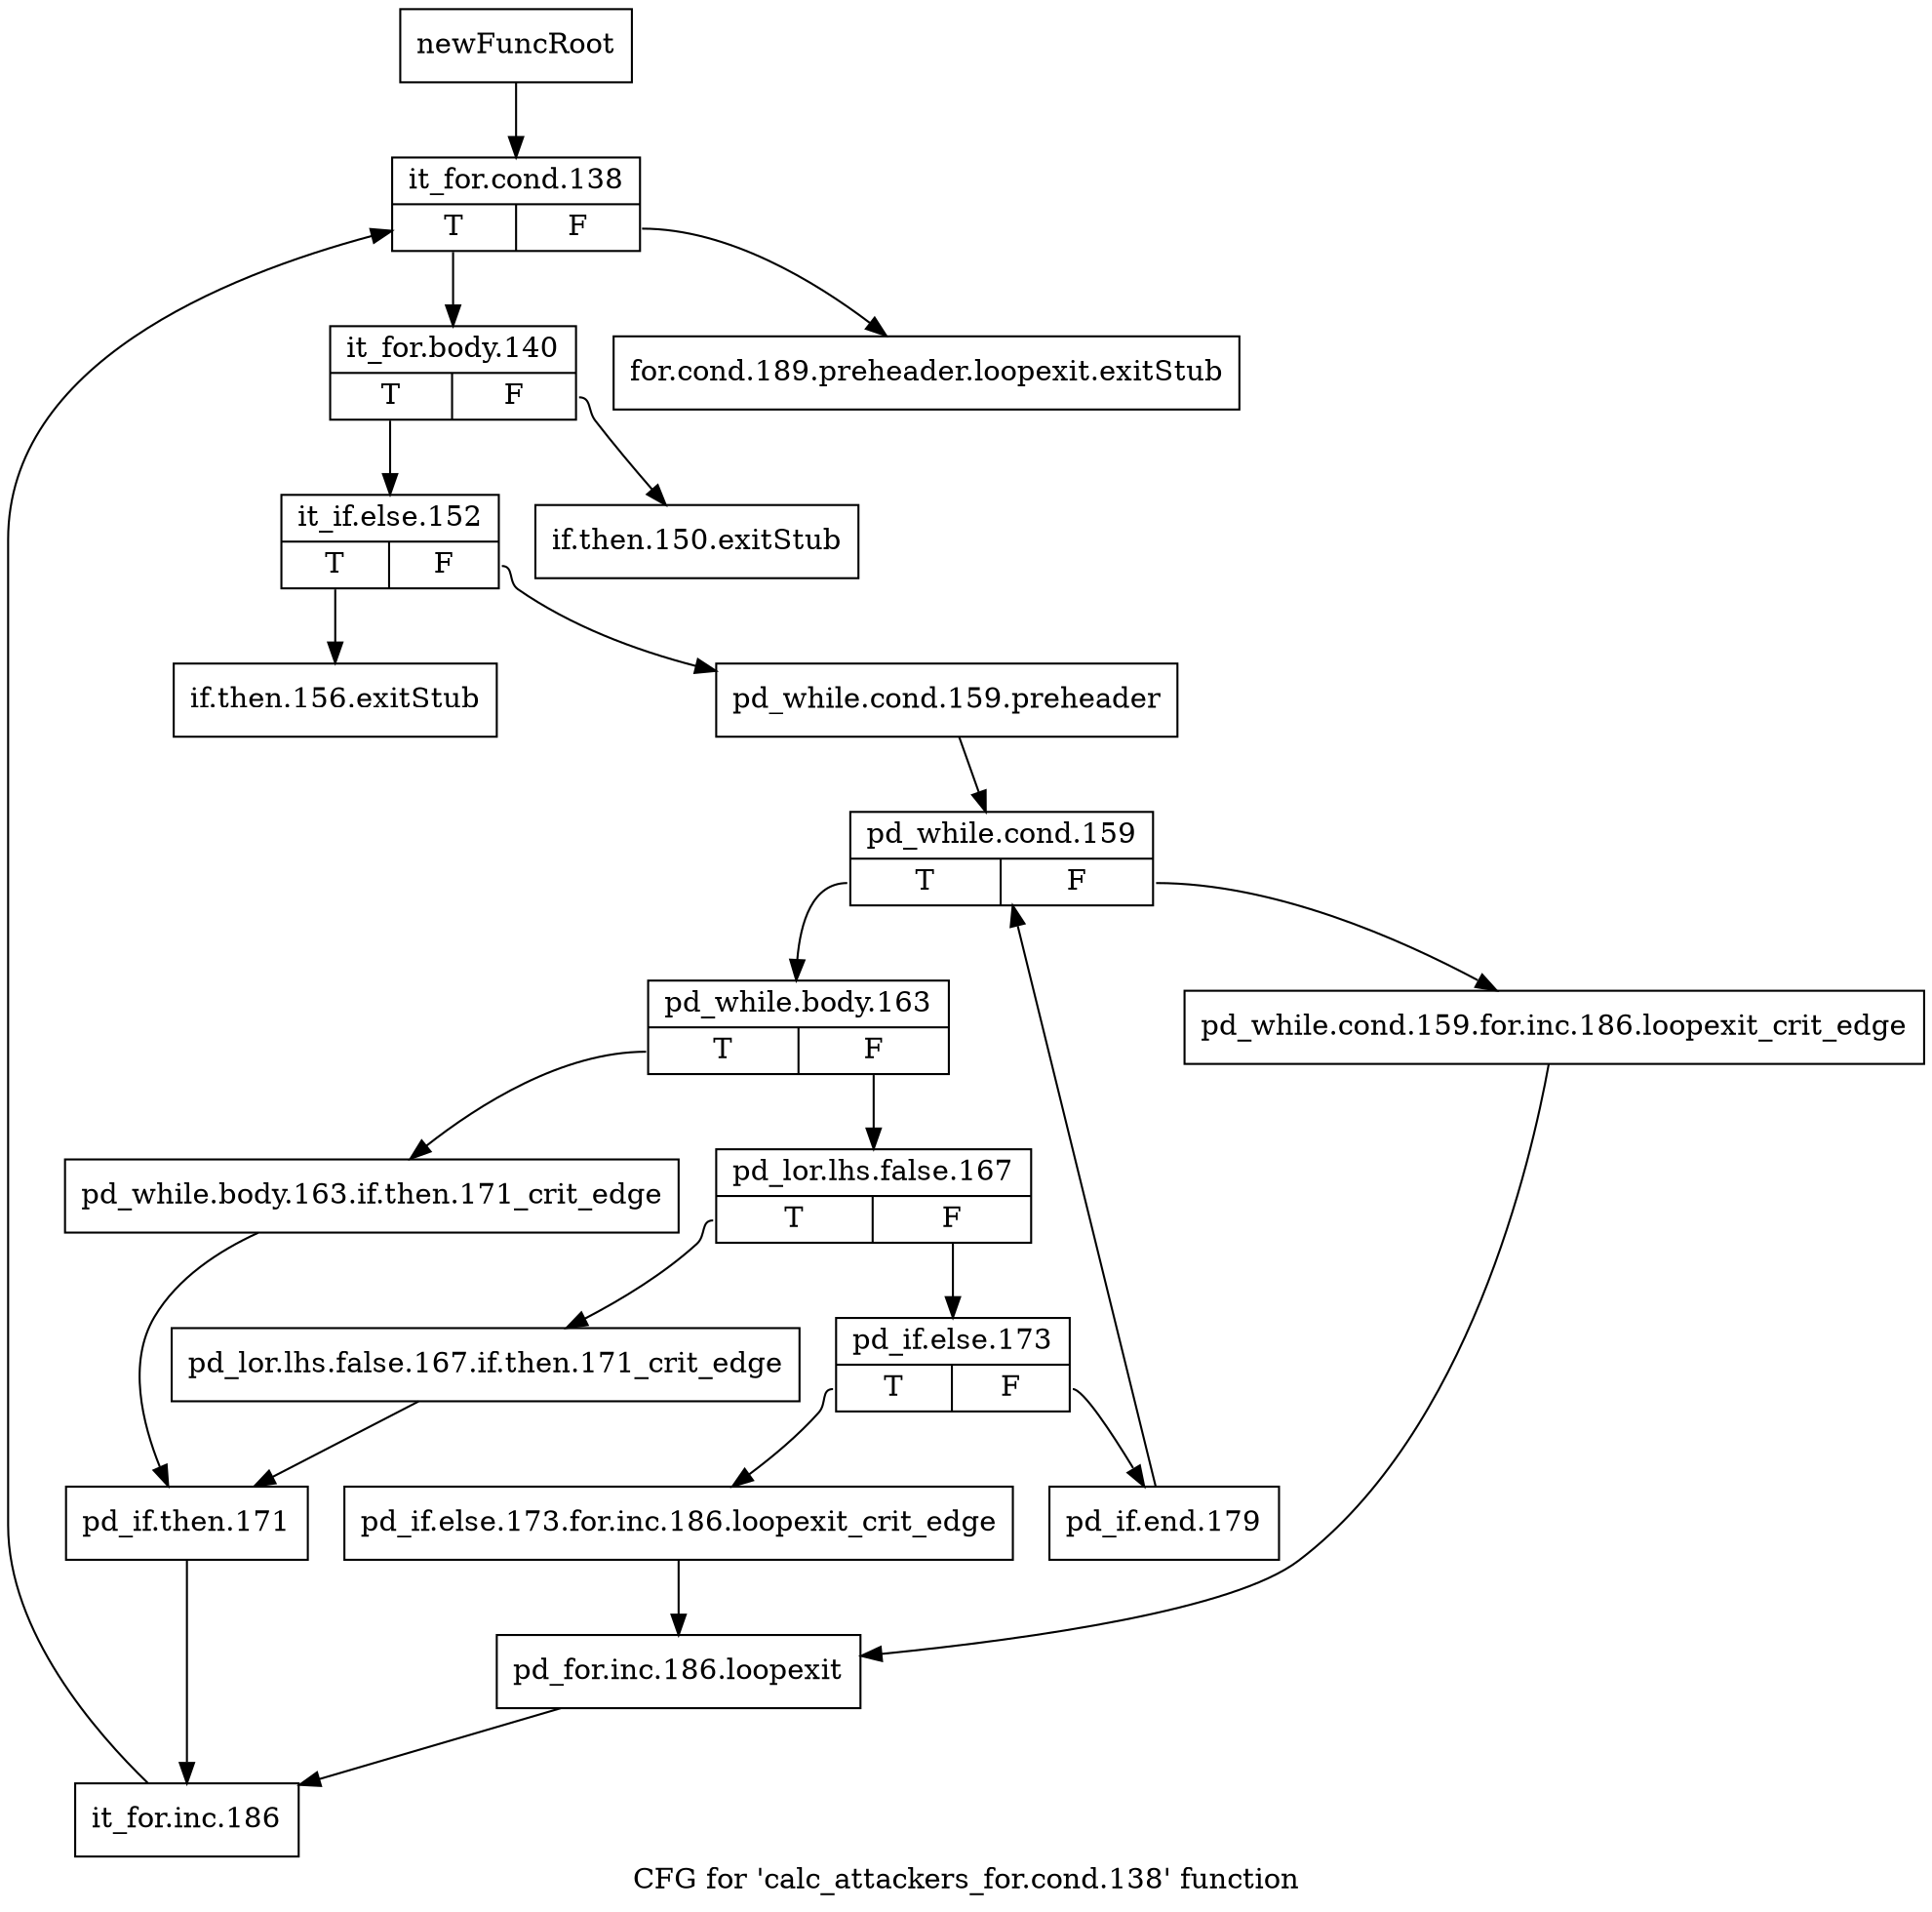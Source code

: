 digraph "CFG for 'calc_attackers_for.cond.138' function" {
	label="CFG for 'calc_attackers_for.cond.138' function";

	Node0xf8a1c0 [shape=record,label="{newFuncRoot}"];
	Node0xf8a1c0 -> Node0xf8a300;
	Node0xf8a210 [shape=record,label="{for.cond.189.preheader.loopexit.exitStub}"];
	Node0xf8a260 [shape=record,label="{if.then.150.exitStub}"];
	Node0xf8a2b0 [shape=record,label="{if.then.156.exitStub}"];
	Node0xf8a300 [shape=record,label="{it_for.cond.138|{<s0>T|<s1>F}}"];
	Node0xf8a300:s0 -> Node0xf8a350;
	Node0xf8a300:s1 -> Node0xf8a210;
	Node0xf8a350 [shape=record,label="{it_for.body.140|{<s0>T|<s1>F}}"];
	Node0xf8a350:s0 -> Node0xf8a3a0;
	Node0xf8a350:s1 -> Node0xf8a260;
	Node0xf8a3a0 [shape=record,label="{it_if.else.152|{<s0>T|<s1>F}}"];
	Node0xf8a3a0:s0 -> Node0xf8a2b0;
	Node0xf8a3a0:s1 -> Node0xf8a3f0;
	Node0xf8a3f0 [shape=record,label="{pd_while.cond.159.preheader}"];
	Node0xf8a3f0 -> Node0xf8a440;
	Node0xf8a440 [shape=record,label="{pd_while.cond.159|{<s0>T|<s1>F}}"];
	Node0xf8a440:s0 -> Node0xf8a4e0;
	Node0xf8a440:s1 -> Node0xf8a490;
	Node0xf8a490 [shape=record,label="{pd_while.cond.159.for.inc.186.loopexit_crit_edge}"];
	Node0xf8a490 -> Node0xf8a670;
	Node0xf8a4e0 [shape=record,label="{pd_while.body.163|{<s0>T|<s1>F}}"];
	Node0xf8a4e0:s0 -> Node0xf8a710;
	Node0xf8a4e0:s1 -> Node0xf8a530;
	Node0xf8a530 [shape=record,label="{pd_lor.lhs.false.167|{<s0>T|<s1>F}}"];
	Node0xf8a530:s0 -> Node0xf8a6c0;
	Node0xf8a530:s1 -> Node0xf8a580;
	Node0xf8a580 [shape=record,label="{pd_if.else.173|{<s0>T|<s1>F}}"];
	Node0xf8a580:s0 -> Node0xf8a620;
	Node0xf8a580:s1 -> Node0xf8a5d0;
	Node0xf8a5d0 [shape=record,label="{pd_if.end.179}"];
	Node0xf8a5d0 -> Node0xf8a440;
	Node0xf8a620 [shape=record,label="{pd_if.else.173.for.inc.186.loopexit_crit_edge}"];
	Node0xf8a620 -> Node0xf8a670;
	Node0xf8a670 [shape=record,label="{pd_for.inc.186.loopexit}"];
	Node0xf8a670 -> Node0xf8a7b0;
	Node0xf8a6c0 [shape=record,label="{pd_lor.lhs.false.167.if.then.171_crit_edge}"];
	Node0xf8a6c0 -> Node0xf8a760;
	Node0xf8a710 [shape=record,label="{pd_while.body.163.if.then.171_crit_edge}"];
	Node0xf8a710 -> Node0xf8a760;
	Node0xf8a760 [shape=record,label="{pd_if.then.171}"];
	Node0xf8a760 -> Node0xf8a7b0;
	Node0xf8a7b0 [shape=record,label="{it_for.inc.186}"];
	Node0xf8a7b0 -> Node0xf8a300;
}
